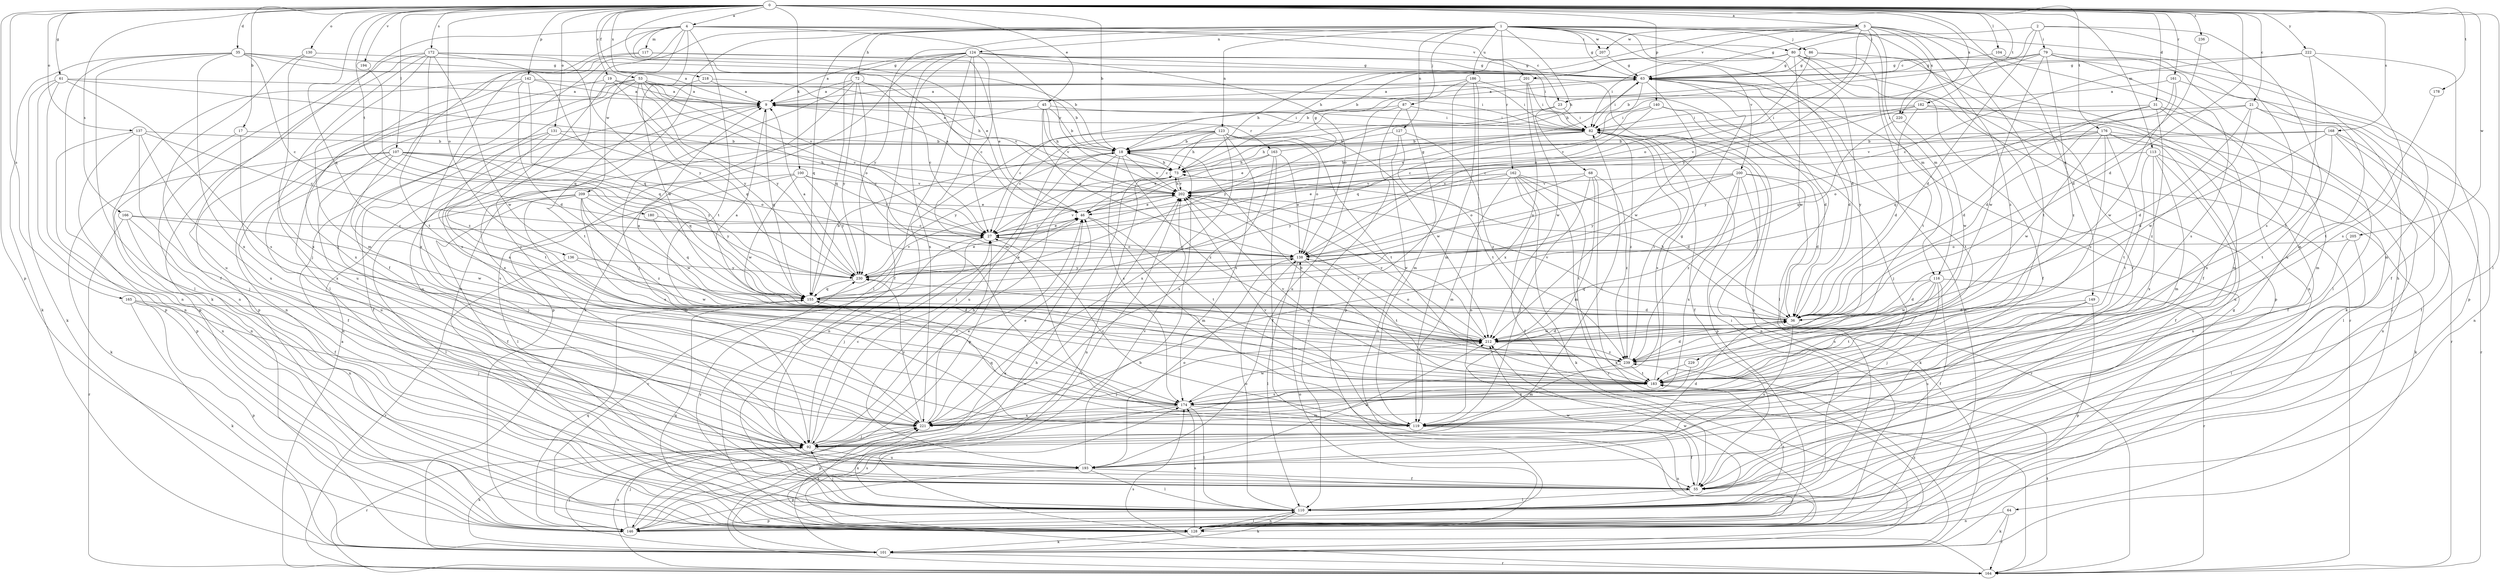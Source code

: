 strict digraph  {
0;
1;
2;
3;
4;
9;
17;
18;
19;
21;
23;
27;
31;
35;
36;
45;
46;
53;
55;
61;
63;
64;
68;
72;
73;
79;
80;
82;
86;
87;
92;
100;
101;
104;
107;
110;
113;
116;
117;
119;
123;
124;
127;
128;
130;
131;
136;
137;
138;
140;
142;
146;
149;
155;
161;
162;
163;
164;
165;
166;
168;
172;
174;
176;
178;
180;
182;
183;
186;
193;
194;
200;
201;
202;
205;
207;
209;
212;
218;
220;
221;
222;
229;
230;
236;
239;
0 -> 3  [label=a];
0 -> 4  [label=a];
0 -> 17  [label=b];
0 -> 18  [label=b];
0 -> 19  [label=c];
0 -> 21  [label=c];
0 -> 31  [label=d];
0 -> 35  [label=d];
0 -> 36  [label=d];
0 -> 45  [label=e];
0 -> 46  [label=e];
0 -> 53  [label=f];
0 -> 61  [label=g];
0 -> 100  [label=k];
0 -> 104  [label=l];
0 -> 107  [label=l];
0 -> 110  [label=l];
0 -> 113  [label=m];
0 -> 130  [label=o];
0 -> 131  [label=o];
0 -> 136  [label=o];
0 -> 137  [label=o];
0 -> 140  [label=p];
0 -> 142  [label=p];
0 -> 146  [label=p];
0 -> 149  [label=q];
0 -> 155  [label=q];
0 -> 161  [label=r];
0 -> 165  [label=s];
0 -> 166  [label=s];
0 -> 168  [label=s];
0 -> 172  [label=s];
0 -> 176  [label=t];
0 -> 178  [label=t];
0 -> 180  [label=t];
0 -> 182  [label=t];
0 -> 194  [label=v];
0 -> 205  [label=w];
0 -> 218  [label=x];
0 -> 220  [label=x];
0 -> 222  [label=y];
0 -> 236  [label=z];
1 -> 36  [label=d];
1 -> 55  [label=f];
1 -> 63  [label=g];
1 -> 64  [label=h];
1 -> 68  [label=h];
1 -> 72  [label=h];
1 -> 86  [label=j];
1 -> 87  [label=j];
1 -> 92  [label=j];
1 -> 116  [label=m];
1 -> 123  [label=n];
1 -> 124  [label=n];
1 -> 127  [label=n];
1 -> 128  [label=n];
1 -> 155  [label=q];
1 -> 162  [label=r];
1 -> 186  [label=u];
1 -> 200  [label=v];
1 -> 207  [label=w];
1 -> 229  [label=y];
1 -> 230  [label=y];
2 -> 23  [label=c];
2 -> 36  [label=d];
2 -> 79  [label=i];
2 -> 80  [label=i];
2 -> 174  [label=s];
2 -> 193  [label=u];
3 -> 63  [label=g];
3 -> 73  [label=h];
3 -> 116  [label=m];
3 -> 128  [label=n];
3 -> 138  [label=o];
3 -> 183  [label=t];
3 -> 201  [label=v];
3 -> 207  [label=w];
3 -> 220  [label=x];
3 -> 230  [label=y];
3 -> 239  [label=z];
4 -> 23  [label=c];
4 -> 46  [label=e];
4 -> 55  [label=f];
4 -> 80  [label=i];
4 -> 92  [label=j];
4 -> 101  [label=k];
4 -> 117  [label=m];
4 -> 183  [label=t];
4 -> 201  [label=v];
4 -> 202  [label=v];
4 -> 209  [label=w];
4 -> 212  [label=w];
9 -> 82  [label=i];
9 -> 155  [label=q];
9 -> 163  [label=r];
9 -> 193  [label=u];
17 -> 18  [label=b];
17 -> 128  [label=n];
17 -> 221  [label=x];
18 -> 73  [label=h];
18 -> 92  [label=j];
18 -> 146  [label=p];
18 -> 174  [label=s];
18 -> 202  [label=v];
18 -> 230  [label=y];
18 -> 239  [label=z];
19 -> 9  [label=a];
19 -> 82  [label=i];
19 -> 146  [label=p];
19 -> 230  [label=y];
19 -> 239  [label=z];
21 -> 36  [label=d];
21 -> 82  [label=i];
21 -> 110  [label=l];
21 -> 128  [label=n];
21 -> 202  [label=v];
21 -> 212  [label=w];
23 -> 27  [label=c];
23 -> 82  [label=i];
23 -> 230  [label=y];
27 -> 46  [label=e];
27 -> 92  [label=j];
27 -> 138  [label=o];
27 -> 202  [label=v];
31 -> 36  [label=d];
31 -> 82  [label=i];
31 -> 119  [label=m];
31 -> 155  [label=q];
31 -> 221  [label=x];
31 -> 239  [label=z];
35 -> 9  [label=a];
35 -> 18  [label=b];
35 -> 27  [label=c];
35 -> 63  [label=g];
35 -> 101  [label=k];
35 -> 110  [label=l];
35 -> 128  [label=n];
35 -> 221  [label=x];
36 -> 9  [label=a];
36 -> 73  [label=h];
36 -> 193  [label=u];
36 -> 202  [label=v];
36 -> 212  [label=w];
45 -> 18  [label=b];
45 -> 73  [label=h];
45 -> 82  [label=i];
45 -> 138  [label=o];
45 -> 202  [label=v];
45 -> 221  [label=x];
46 -> 27  [label=c];
46 -> 63  [label=g];
46 -> 119  [label=m];
46 -> 183  [label=t];
53 -> 9  [label=a];
53 -> 18  [label=b];
53 -> 27  [label=c];
53 -> 128  [label=n];
53 -> 138  [label=o];
53 -> 155  [label=q];
53 -> 174  [label=s];
53 -> 193  [label=u];
53 -> 202  [label=v];
53 -> 230  [label=y];
55 -> 110  [label=l];
55 -> 212  [label=w];
61 -> 9  [label=a];
61 -> 101  [label=k];
61 -> 128  [label=n];
61 -> 146  [label=p];
61 -> 174  [label=s];
61 -> 202  [label=v];
63 -> 9  [label=a];
63 -> 36  [label=d];
63 -> 82  [label=i];
63 -> 110  [label=l];
63 -> 128  [label=n];
63 -> 155  [label=q];
63 -> 212  [label=w];
64 -> 101  [label=k];
64 -> 128  [label=n];
64 -> 164  [label=r];
68 -> 92  [label=j];
68 -> 101  [label=k];
68 -> 119  [label=m];
68 -> 138  [label=o];
68 -> 202  [label=v];
68 -> 239  [label=z];
72 -> 9  [label=a];
72 -> 27  [label=c];
72 -> 92  [label=j];
72 -> 146  [label=p];
72 -> 174  [label=s];
72 -> 202  [label=v];
72 -> 230  [label=y];
73 -> 9  [label=a];
73 -> 128  [label=n];
73 -> 202  [label=v];
79 -> 18  [label=b];
79 -> 63  [label=g];
79 -> 73  [label=h];
79 -> 119  [label=m];
79 -> 146  [label=p];
79 -> 174  [label=s];
79 -> 212  [label=w];
79 -> 239  [label=z];
80 -> 18  [label=b];
80 -> 55  [label=f];
80 -> 63  [label=g];
80 -> 82  [label=i];
80 -> 101  [label=k];
80 -> 146  [label=p];
80 -> 164  [label=r];
80 -> 212  [label=w];
82 -> 18  [label=b];
82 -> 46  [label=e];
82 -> 55  [label=f];
82 -> 128  [label=n];
82 -> 146  [label=p];
82 -> 174  [label=s];
82 -> 202  [label=v];
82 -> 239  [label=z];
86 -> 55  [label=f];
86 -> 63  [label=g];
86 -> 138  [label=o];
86 -> 183  [label=t];
87 -> 27  [label=c];
87 -> 82  [label=i];
87 -> 110  [label=l];
87 -> 119  [label=m];
87 -> 193  [label=u];
92 -> 27  [label=c];
92 -> 36  [label=d];
92 -> 46  [label=e];
92 -> 73  [label=h];
92 -> 82  [label=i];
92 -> 101  [label=k];
92 -> 164  [label=r];
92 -> 193  [label=u];
100 -> 27  [label=c];
100 -> 92  [label=j];
100 -> 110  [label=l];
100 -> 202  [label=v];
100 -> 212  [label=w];
100 -> 230  [label=y];
101 -> 73  [label=h];
101 -> 92  [label=j];
101 -> 164  [label=r];
101 -> 202  [label=v];
101 -> 239  [label=z];
104 -> 63  [label=g];
104 -> 110  [label=l];
107 -> 55  [label=f];
107 -> 73  [label=h];
107 -> 101  [label=k];
107 -> 138  [label=o];
107 -> 155  [label=q];
107 -> 174  [label=s];
107 -> 193  [label=u];
107 -> 230  [label=y];
110 -> 82  [label=i];
110 -> 92  [label=j];
110 -> 101  [label=k];
110 -> 128  [label=n];
110 -> 138  [label=o];
110 -> 146  [label=p];
110 -> 183  [label=t];
110 -> 212  [label=w];
110 -> 221  [label=x];
110 -> 230  [label=y];
113 -> 55  [label=f];
113 -> 73  [label=h];
113 -> 101  [label=k];
113 -> 119  [label=m];
113 -> 183  [label=t];
113 -> 221  [label=x];
116 -> 36  [label=d];
116 -> 55  [label=f];
116 -> 92  [label=j];
116 -> 155  [label=q];
116 -> 164  [label=r];
116 -> 174  [label=s];
116 -> 212  [label=w];
117 -> 46  [label=e];
117 -> 63  [label=g];
117 -> 110  [label=l];
117 -> 221  [label=x];
119 -> 27  [label=c];
119 -> 55  [label=f];
119 -> 128  [label=n];
119 -> 155  [label=q];
119 -> 202  [label=v];
123 -> 18  [label=b];
123 -> 27  [label=c];
123 -> 73  [label=h];
123 -> 128  [label=n];
123 -> 138  [label=o];
123 -> 174  [label=s];
123 -> 183  [label=t];
123 -> 193  [label=u];
123 -> 212  [label=w];
123 -> 221  [label=x];
124 -> 9  [label=a];
124 -> 27  [label=c];
124 -> 55  [label=f];
124 -> 63  [label=g];
124 -> 82  [label=i];
124 -> 101  [label=k];
124 -> 110  [label=l];
124 -> 119  [label=m];
124 -> 138  [label=o];
124 -> 155  [label=q];
124 -> 221  [label=x];
127 -> 18  [label=b];
127 -> 128  [label=n];
127 -> 183  [label=t];
127 -> 239  [label=z];
128 -> 63  [label=g];
128 -> 101  [label=k];
128 -> 110  [label=l];
128 -> 138  [label=o];
128 -> 155  [label=q];
128 -> 174  [label=s];
128 -> 221  [label=x];
130 -> 55  [label=f];
130 -> 63  [label=g];
130 -> 221  [label=x];
131 -> 18  [label=b];
131 -> 27  [label=c];
131 -> 55  [label=f];
131 -> 128  [label=n];
131 -> 183  [label=t];
136 -> 164  [label=r];
136 -> 212  [label=w];
136 -> 230  [label=y];
137 -> 18  [label=b];
137 -> 27  [label=c];
137 -> 92  [label=j];
137 -> 128  [label=n];
137 -> 146  [label=p];
137 -> 221  [label=x];
138 -> 27  [label=c];
138 -> 110  [label=l];
138 -> 183  [label=t];
138 -> 230  [label=y];
140 -> 27  [label=c];
140 -> 82  [label=i];
140 -> 92  [label=j];
140 -> 183  [label=t];
140 -> 202  [label=v];
142 -> 9  [label=a];
142 -> 36  [label=d];
142 -> 82  [label=i];
142 -> 146  [label=p];
142 -> 155  [label=q];
142 -> 221  [label=x];
146 -> 27  [label=c];
146 -> 46  [label=e];
146 -> 92  [label=j];
146 -> 155  [label=q];
146 -> 174  [label=s];
149 -> 36  [label=d];
149 -> 146  [label=p];
149 -> 183  [label=t];
149 -> 193  [label=u];
155 -> 18  [label=b];
155 -> 36  [label=d];
155 -> 46  [label=e];
155 -> 202  [label=v];
161 -> 9  [label=a];
161 -> 36  [label=d];
161 -> 119  [label=m];
161 -> 212  [label=w];
162 -> 36  [label=d];
162 -> 46  [label=e];
162 -> 55  [label=f];
162 -> 101  [label=k];
162 -> 119  [label=m];
162 -> 164  [label=r];
162 -> 183  [label=t];
162 -> 202  [label=v];
162 -> 230  [label=y];
163 -> 46  [label=e];
163 -> 55  [label=f];
163 -> 63  [label=g];
163 -> 73  [label=h];
163 -> 138  [label=o];
163 -> 221  [label=x];
164 -> 9  [label=a];
164 -> 18  [label=b];
164 -> 174  [label=s];
164 -> 183  [label=t];
164 -> 202  [label=v];
164 -> 221  [label=x];
165 -> 36  [label=d];
165 -> 92  [label=j];
165 -> 101  [label=k];
165 -> 146  [label=p];
166 -> 27  [label=c];
166 -> 55  [label=f];
166 -> 128  [label=n];
166 -> 164  [label=r];
166 -> 212  [label=w];
168 -> 18  [label=b];
168 -> 36  [label=d];
168 -> 55  [label=f];
168 -> 73  [label=h];
168 -> 110  [label=l];
168 -> 164  [label=r];
168 -> 183  [label=t];
172 -> 63  [label=g];
172 -> 92  [label=j];
172 -> 119  [label=m];
172 -> 128  [label=n];
172 -> 155  [label=q];
172 -> 183  [label=t];
172 -> 193  [label=u];
172 -> 212  [label=w];
172 -> 230  [label=y];
174 -> 9  [label=a];
174 -> 110  [label=l];
174 -> 119  [label=m];
174 -> 146  [label=p];
174 -> 212  [label=w];
174 -> 221  [label=x];
176 -> 18  [label=b];
176 -> 55  [label=f];
176 -> 128  [label=n];
176 -> 138  [label=o];
176 -> 183  [label=t];
176 -> 193  [label=u];
176 -> 212  [label=w];
176 -> 230  [label=y];
176 -> 239  [label=z];
178 -> 183  [label=t];
180 -> 27  [label=c];
180 -> 155  [label=q];
182 -> 27  [label=c];
182 -> 36  [label=d];
182 -> 82  [label=i];
182 -> 119  [label=m];
182 -> 164  [label=r];
182 -> 202  [label=v];
183 -> 18  [label=b];
183 -> 63  [label=g];
183 -> 174  [label=s];
183 -> 202  [label=v];
186 -> 9  [label=a];
186 -> 18  [label=b];
186 -> 36  [label=d];
186 -> 119  [label=m];
186 -> 128  [label=n];
186 -> 146  [label=p];
193 -> 55  [label=f];
193 -> 110  [label=l];
193 -> 138  [label=o];
193 -> 146  [label=p];
193 -> 202  [label=v];
193 -> 212  [label=w];
194 -> 155  [label=q];
200 -> 36  [label=d];
200 -> 101  [label=k];
200 -> 138  [label=o];
200 -> 164  [label=r];
200 -> 202  [label=v];
200 -> 221  [label=x];
200 -> 230  [label=y];
200 -> 239  [label=z];
201 -> 9  [label=a];
201 -> 82  [label=i];
201 -> 128  [label=n];
201 -> 212  [label=w];
201 -> 221  [label=x];
202 -> 46  [label=e];
202 -> 73  [label=h];
202 -> 212  [label=w];
205 -> 110  [label=l];
205 -> 138  [label=o];
205 -> 221  [label=x];
207 -> 63  [label=g];
207 -> 73  [label=h];
209 -> 46  [label=e];
209 -> 55  [label=f];
209 -> 110  [label=l];
209 -> 119  [label=m];
209 -> 174  [label=s];
209 -> 212  [label=w];
209 -> 230  [label=y];
209 -> 239  [label=z];
212 -> 9  [label=a];
212 -> 36  [label=d];
212 -> 92  [label=j];
212 -> 138  [label=o];
212 -> 202  [label=v];
212 -> 239  [label=z];
218 -> 9  [label=a];
218 -> 73  [label=h];
218 -> 183  [label=t];
220 -> 155  [label=q];
220 -> 212  [label=w];
221 -> 27  [label=c];
221 -> 46  [label=e];
221 -> 92  [label=j];
221 -> 230  [label=y];
222 -> 27  [label=c];
222 -> 55  [label=f];
222 -> 63  [label=g];
222 -> 174  [label=s];
222 -> 183  [label=t];
229 -> 183  [label=t];
229 -> 221  [label=x];
230 -> 9  [label=a];
230 -> 46  [label=e];
230 -> 155  [label=q];
236 -> 36  [label=d];
239 -> 36  [label=d];
239 -> 82  [label=i];
239 -> 119  [label=m];
239 -> 183  [label=t];
239 -> 202  [label=v];
239 -> 230  [label=y];
}

